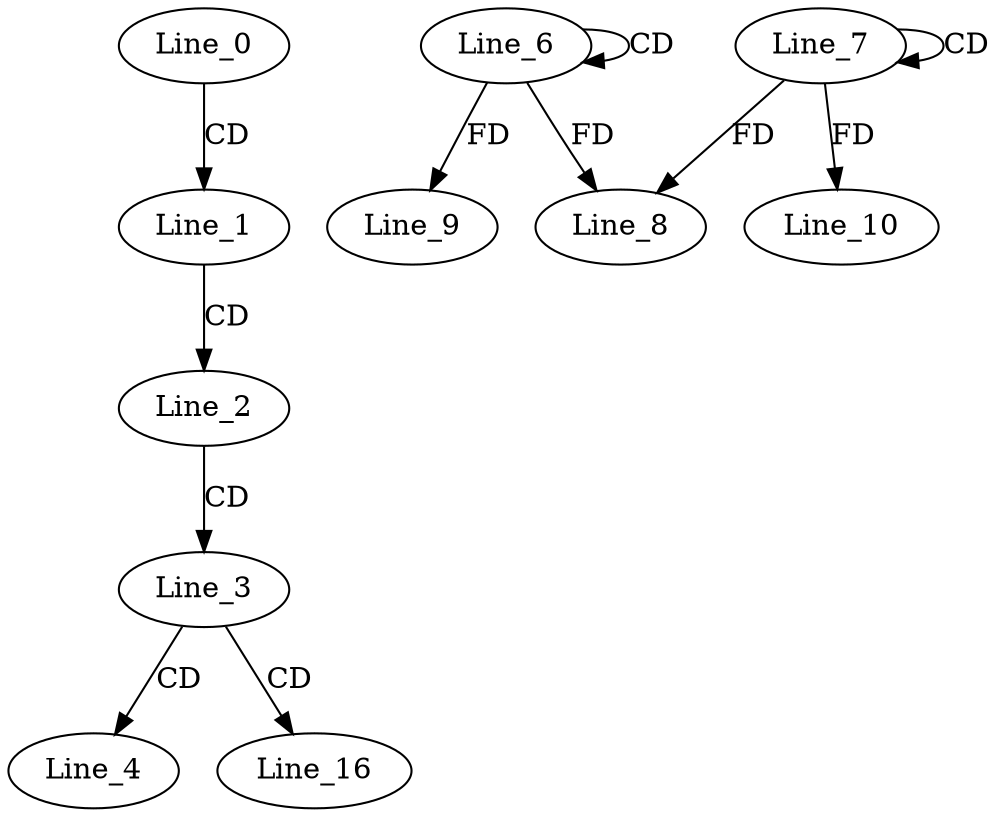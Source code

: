 digraph G {
  Line_0;
  Line_1;
  Line_2;
  Line_3;
  Line_4;
  Line_6;
  Line_6;
  Line_7;
  Line_7;
  Line_8;
  Line_8;
  Line_9;
  Line_10;
  Line_16;
  Line_0 -> Line_1 [ label="CD" ];
  Line_1 -> Line_2 [ label="CD" ];
  Line_2 -> Line_3 [ label="CD" ];
  Line_3 -> Line_4 [ label="CD" ];
  Line_6 -> Line_6 [ label="CD" ];
  Line_7 -> Line_7 [ label="CD" ];
  Line_6 -> Line_8 [ label="FD" ];
  Line_7 -> Line_8 [ label="FD" ];
  Line_6 -> Line_9 [ label="FD" ];
  Line_7 -> Line_10 [ label="FD" ];
  Line_3 -> Line_16 [ label="CD" ];
}
